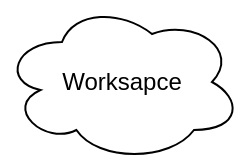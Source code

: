 <mxfile version="14.9.3" type="github"><diagram id="HECAZkdGn9ZkTrP8V5AV" name="Page-1"><mxGraphModel dx="1002" dy="714" grid="1" gridSize="10" guides="1" tooltips="1" connect="1" arrows="1" fold="1" page="1" pageScale="1" pageWidth="850" pageHeight="1100" math="0" shadow="0"><root><mxCell id="0"/><mxCell id="1" parent="0"/><mxCell id="R4IRdDzYn93T7iIMmBxd-1" value="Worksapce" style="ellipse;shape=cloud;whiteSpace=wrap;html=1;" parent="1" vertex="1"><mxGeometry x="150" y="160" width="120" height="80" as="geometry"/></mxCell></root></mxGraphModel></diagram></mxfile>